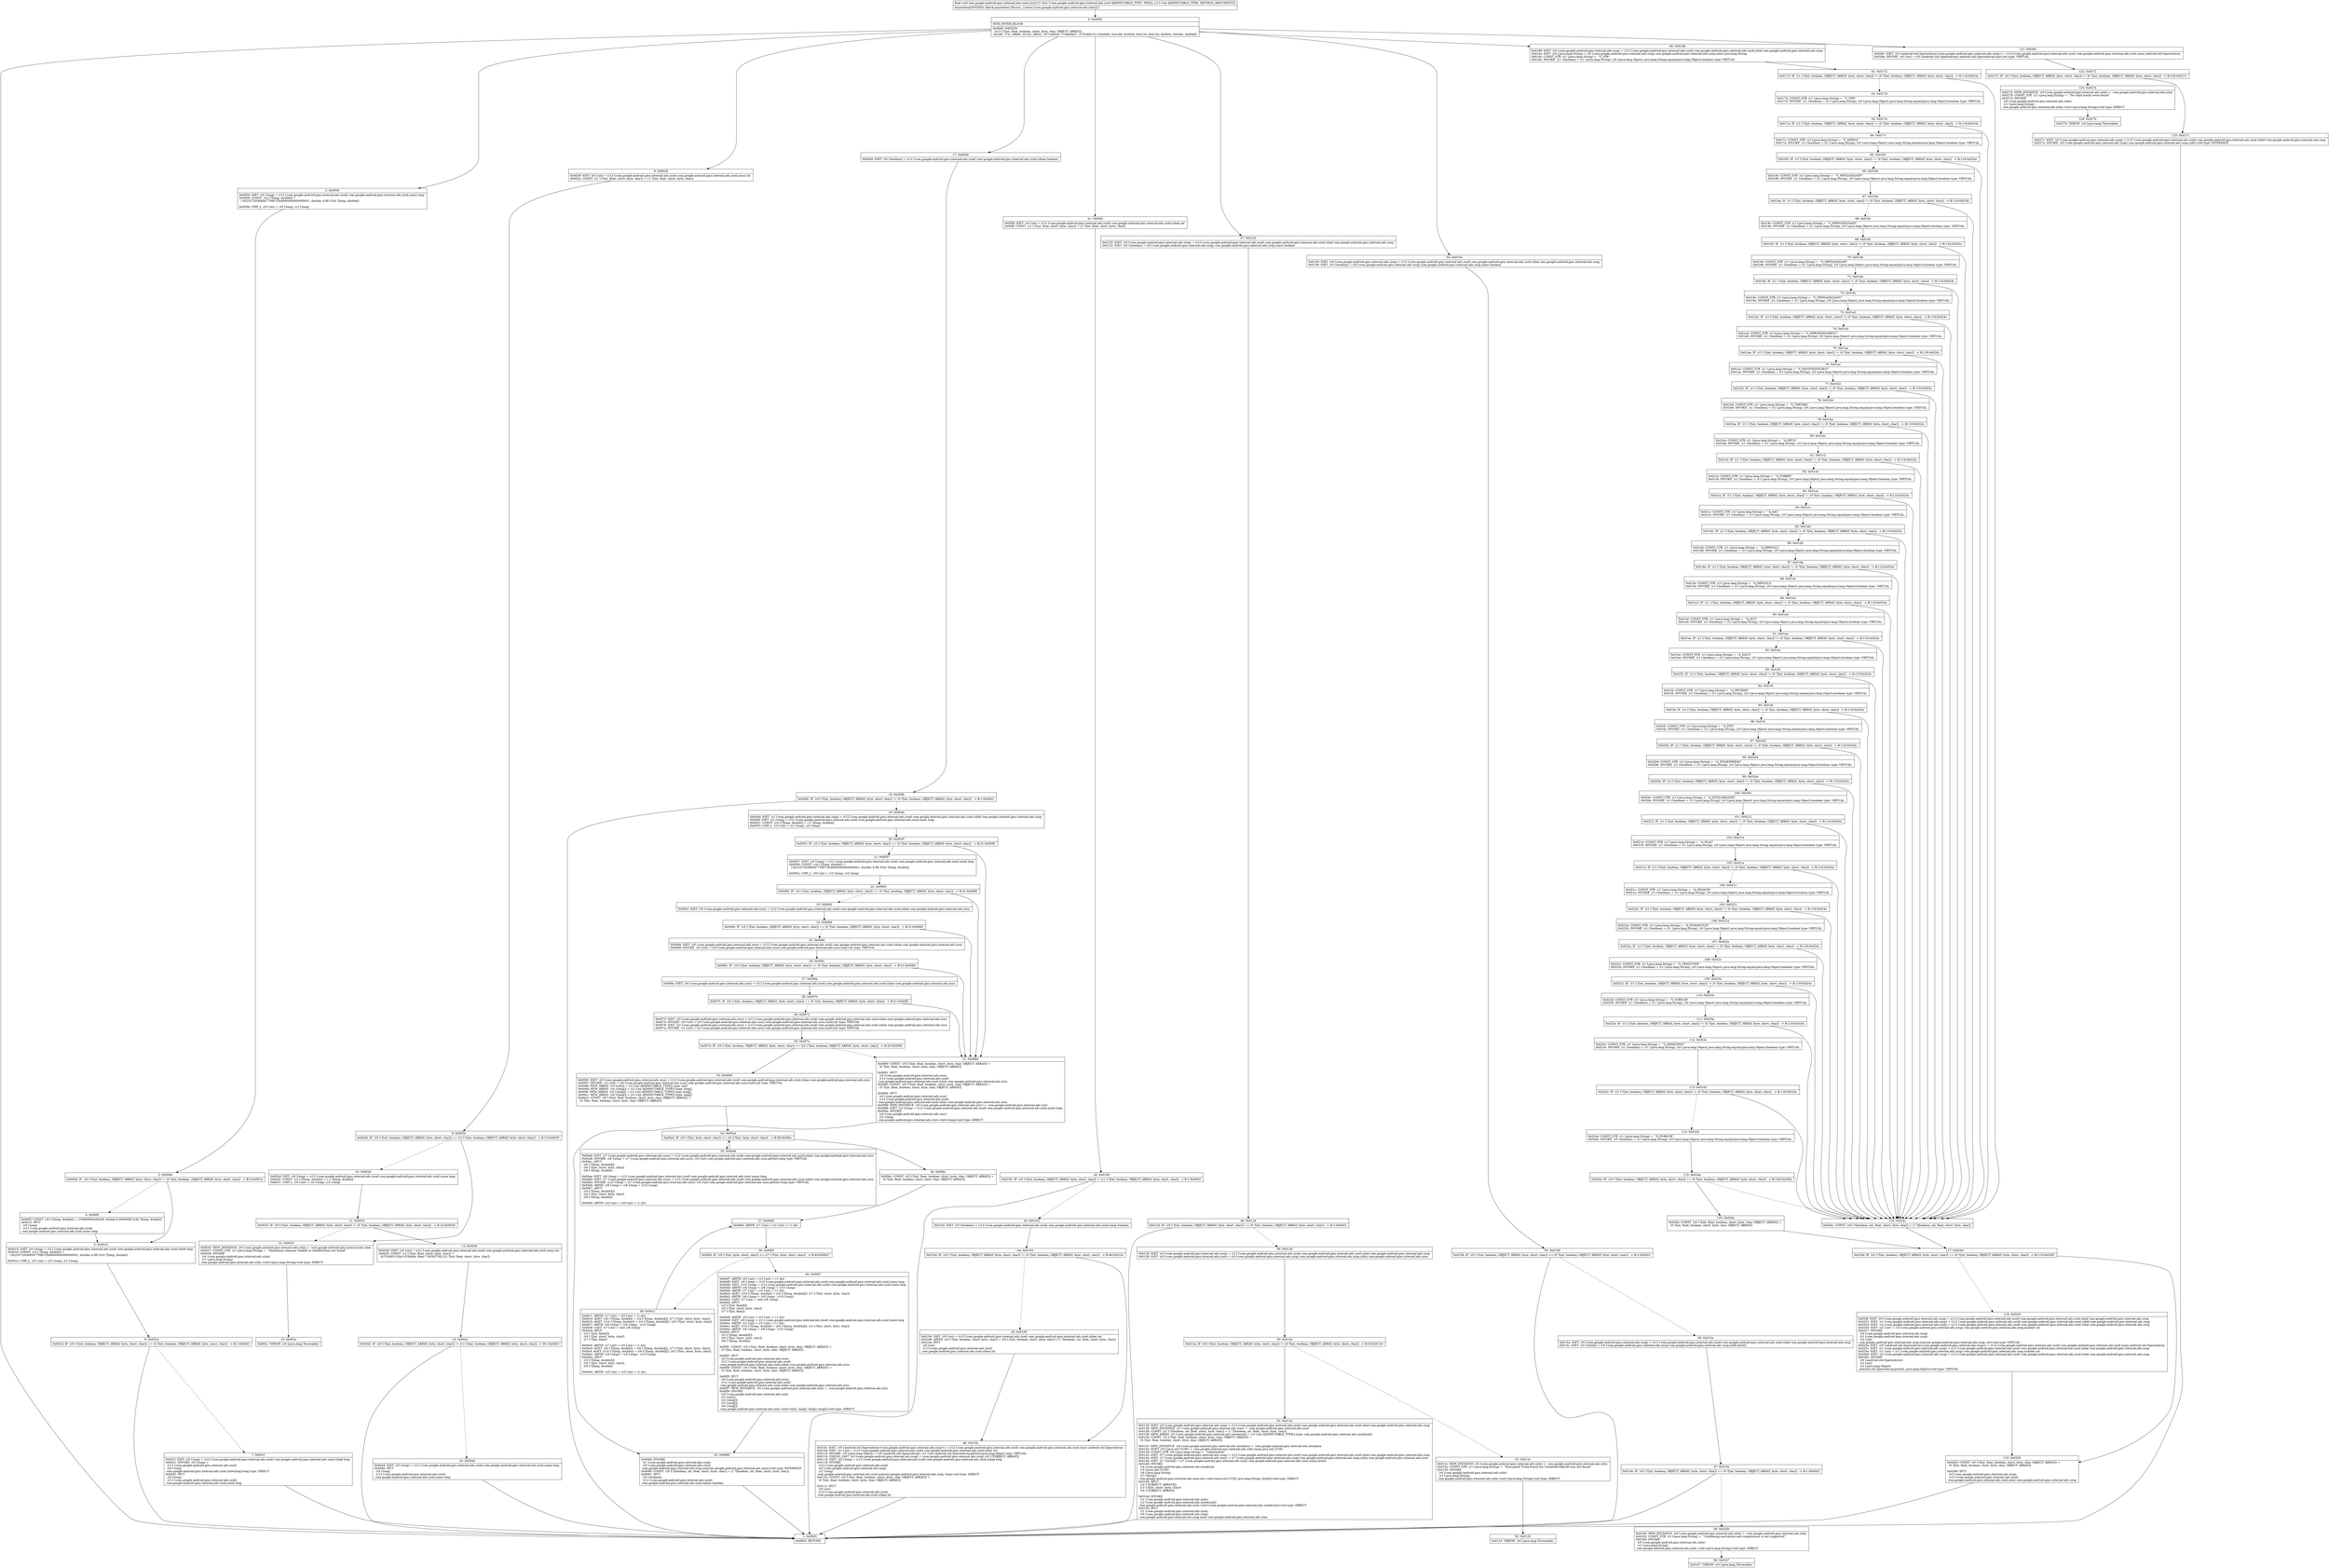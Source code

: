 digraph "CFG forcom.google.android.gms.internal.ads.zzod.zzy(I)V" {
Node_0 [shape=record,label="{0\:\ 0x0000|MTH_ENTER_BLOCK\l|0x0000: SWITCH  \l  (r13 I:?[int, float, boolean, short, byte, char, OBJECT, ARRAY])\l k:[160, 174, 19899, 25152, 28032, 357149030, 374648427, 475249515] t:[0x00fd, 0x0168, 0x0028, 0x0120, 0x0154, 0x0004, 0x026c, 0x0049] \l}"];
Node_1 [shape=record,label="{1\:\ 0x0003|0x0003: RETURN   \l}"];
Node_2 [shape=record,label="{2\:\ 0x0004|0x0004: IGET  (r0 I:long) = (r12 I:com.google.android.gms.internal.ads.zzod) com.google.android.gms.internal.ads.zzod.zzanu long \l0x0006: CONST  (r2 I:?[long, double]) = \l  (\-9223372036854775807(0x8000000000000001, double:\-4.9E\-324) ?[long, double])\l \l0x000b: CMP_L  (r0 I:int) = (r0 I:long), (r2 I:long) \l}"];
Node_3 [shape=record,label="{3\:\ 0x000d|0x000d: IF  (r0 I:?[int, boolean, OBJECT, ARRAY, byte, short, char]) != (0 ?[int, boolean, OBJECT, ARRAY, byte, short, char])  \-\> B:5:0x0014 \l}"];
Node_4 [shape=record,label="{4\:\ 0x000f|0x000f: CONST  (r0 I:?[long, double]) = (1000000(0xf4240, double:4.940656E\-318) ?[long, double]) \l0x0012: IPUT  \l  (r0 I:long)\l  (r12 I:com.google.android.gms.internal.ads.zzod)\l com.google.android.gms.internal.ads.zzod.zzanu long \l}"];
Node_5 [shape=record,label="{5\:\ 0x0014|0x0014: IGET  (r0 I:long) = (r12 I:com.google.android.gms.internal.ads.zzod) com.google.android.gms.internal.ads.zzod.zzbak long \l0x0016: CONST  (r2 I:?[long, double]) = \l  (\-9223372036854775807(0x8000000000000001, double:\-4.9E\-324) ?[long, double])\l \l0x001b: CMP_L  (r0 I:int) = (r0 I:long), (r2 I:long) \l}"];
Node_6 [shape=record,label="{6\:\ 0x001d|0x001d: IF  (r0 I:?[int, boolean, OBJECT, ARRAY, byte, short, char]) == (0 ?[int, boolean, OBJECT, ARRAY, byte, short, char])  \-\> B:1:0x0003 \l}"];
Node_7 [shape=record,label="{7\:\ 0x001f|0x001f: IGET  (r0 I:long) = (r12 I:com.google.android.gms.internal.ads.zzod) com.google.android.gms.internal.ads.zzod.zzbak long \l0x0021: INVOKE  (r0 I:long) = \l  (r12 I:com.google.android.gms.internal.ads.zzod)\l  (r0 I:long)\l com.google.android.gms.internal.ads.zzod.zzdw(long):long type: DIRECT \l0x0025: IPUT  \l  (r0 I:long)\l  (r12 I:com.google.android.gms.internal.ads.zzod)\l com.google.android.gms.internal.ads.zzod.zzack long \l}"];
Node_8 [shape=record,label="{8\:\ 0x0028|0x0028: IGET  (r0 I:int) = (r12 I:com.google.android.gms.internal.ads.zzod) com.google.android.gms.internal.ads.zzod.zzanz int \l0x002a: CONST  (r1 I:?[int, float, short, byte, char]) = (\-1 ?[int, float, short, byte, char]) \l}"];
Node_9 [shape=record,label="{9\:\ 0x002b|0x002b: IF  (r0 I:?[int, boolean, OBJECT, ARRAY, byte, short, char]) == (r1 I:?[int, boolean, OBJECT, ARRAY, byte, short, char])  \-\> B:12:0x0035 \l}"];
Node_10 [shape=record,label="{10\:\ 0x002d|0x002d: IGET  (r0 I:long) = (r12 I:com.google.android.gms.internal.ads.zzod) com.google.android.gms.internal.ads.zzod.zzaoa long \l0x002f: CONST  (r2 I:?[long, double]) = (\-1 ?[long, double]) \l0x0031: CMP_L  (r0 I:int) = (r0 I:long), (r2 I:long) \l}"];
Node_11 [shape=record,label="{11\:\ 0x0033|0x0033: IF  (r0 I:?[int, boolean, OBJECT, ARRAY, byte, short, char]) != (0 ?[int, boolean, OBJECT, ARRAY, byte, short, char])  \-\> B:14:0x003d \l}"];
Node_12 [shape=record,label="{12\:\ 0x0035|0x0035: NEW_INSTANCE  (r0 I:com.google.android.gms.internal.ads.zzlm) =  com.google.android.gms.internal.ads.zzlm \l0x0037: CONST_STR  (r1 I:java.lang.String) =  \"Mandatory element SeekID or SeekPosition not found\" \l0x0039: INVOKE  \l  (r0 I:com.google.android.gms.internal.ads.zzlm)\l  (r1 I:java.lang.String)\l com.google.android.gms.internal.ads.zzlm.\<init\>(java.lang.String):void type: DIRECT \l}"];
Node_13 [shape=record,label="{13\:\ 0x003c|0x003c: THROW  (r0 I:java.lang.Throwable) \l}"];
Node_14 [shape=record,label="{14\:\ 0x003d|0x003d: IGET  (r0 I:int) = (r12 I:com.google.android.gms.internal.ads.zzod) com.google.android.gms.internal.ads.zzod.zzanz int \l0x003f: CONST  (r1 I:?[int, float, short, byte, char]) = \l  (475249515(0x1c53bb6b, float:7.0056276E\-22) ?[int, float, short, byte, char])\l \l}"];
Node_15 [shape=record,label="{15\:\ 0x0042|0x0042: IF  (r0 I:?[int, boolean, OBJECT, ARRAY, byte, short, char]) != (r1 I:?[int, boolean, OBJECT, ARRAY, byte, short, char])  \-\> B:1:0x0003 \l}"];
Node_16 [shape=record,label="{16\:\ 0x0044|0x0044: IGET  (r0 I:long) = (r12 I:com.google.android.gms.internal.ads.zzod) com.google.android.gms.internal.ads.zzod.zzaoa long \l0x0046: IPUT  \l  (r0 I:long)\l  (r12 I:com.google.android.gms.internal.ads.zzod)\l com.google.android.gms.internal.ads.zzod.zzaoc long \l}"];
Node_17 [shape=record,label="{17\:\ 0x0049|0x0049: IGET  (r0 I:boolean) = (r12 I:com.google.android.gms.internal.ads.zzod) com.google.android.gms.internal.ads.zzod.zzbam boolean \l}"];
Node_18 [shape=record,label="{18\:\ 0x004b|0x004b: IF  (r0 I:?[int, boolean, OBJECT, ARRAY, byte, short, char]) != (0 ?[int, boolean, OBJECT, ARRAY, byte, short, char])  \-\> B:1:0x0003 \l}"];
Node_19 [shape=record,label="{19\:\ 0x004d|0x004d: IGET  (r1 I:com.google.android.gms.internal.ads.zznp) = (r12 I:com.google.android.gms.internal.ads.zzod) com.google.android.gms.internal.ads.zzod.zzbbf com.google.android.gms.internal.ads.zznp \l0x004f: IGET  (r2 I:long) = (r12 I:com.google.android.gms.internal.ads.zzod) com.google.android.gms.internal.ads.zzod.zzans long \l0x0051: CONST  (r4 I:?[long, double]) = (\-1 ?[long, double]) \l0x0053: CMP_L  (r0 I:int) = (r2 I:long), (r4 I:long) \l}"];
Node_20 [shape=record,label="{20\:\ 0x0055|0x0055: IF  (r0 I:?[int, boolean, OBJECT, ARRAY, byte, short, char]) == (0 ?[int, boolean, OBJECT, ARRAY, byte, short, char])  \-\> B:31:0x0080 \l}"];
Node_21 [shape=record,label="{21\:\ 0x0057|0x0057: IGET  (r2 I:long) = (r12 I:com.google.android.gms.internal.ads.zzod) com.google.android.gms.internal.ads.zzod.zzack long \l0x0059: CONST  (r4 I:?[long, double]) = \l  (\-9223372036854775807(0x8000000000000001, double:\-4.9E\-324) ?[long, double])\l \l0x005e: CMP_L  (r0 I:int) = (r2 I:long), (r4 I:long) \l}"];
Node_22 [shape=record,label="{22\:\ 0x0060|0x0060: IF  (r0 I:?[int, boolean, OBJECT, ARRAY, byte, short, char]) == (0 ?[int, boolean, OBJECT, ARRAY, byte, short, char])  \-\> B:31:0x0080 \l}"];
Node_23 [shape=record,label="{23\:\ 0x0062|0x0062: IGET  (r0 I:com.google.android.gms.internal.ads.zzsn) = (r12 I:com.google.android.gms.internal.ads.zzod) com.google.android.gms.internal.ads.zzod.zzban com.google.android.gms.internal.ads.zzsn \l}"];
Node_24 [shape=record,label="{24\:\ 0x0064|0x0064: IF  (r0 I:?[int, boolean, OBJECT, ARRAY, byte, short, char]) == (0 ?[int, boolean, OBJECT, ARRAY, byte, short, char])  \-\> B:31:0x0080 \l}"];
Node_25 [shape=record,label="{25\:\ 0x0066|0x0066: IGET  (r0 I:com.google.android.gms.internal.ads.zzsn) = (r12 I:com.google.android.gms.internal.ads.zzod) com.google.android.gms.internal.ads.zzod.zzban com.google.android.gms.internal.ads.zzsn \l0x0068: INVOKE  (r0 I:int) = (r0 I:com.google.android.gms.internal.ads.zzsn) com.google.android.gms.internal.ads.zzsn.size():int type: VIRTUAL \l}"];
Node_26 [shape=record,label="{26\:\ 0x006c|0x006c: IF  (r0 I:?[int, boolean, OBJECT, ARRAY, byte, short, char]) == (0 ?[int, boolean, OBJECT, ARRAY, byte, short, char])  \-\> B:31:0x0080 \l}"];
Node_27 [shape=record,label="{27\:\ 0x006e|0x006e: IGET  (r0 I:com.google.android.gms.internal.ads.zzsn) = (r12 I:com.google.android.gms.internal.ads.zzod) com.google.android.gms.internal.ads.zzod.zzbao com.google.android.gms.internal.ads.zzsn \l}"];
Node_28 [shape=record,label="{28\:\ 0x0070|0x0070: IF  (r0 I:?[int, boolean, OBJECT, ARRAY, byte, short, char]) == (0 ?[int, boolean, OBJECT, ARRAY, byte, short, char])  \-\> B:31:0x0080 \l}"];
Node_29 [shape=record,label="{29\:\ 0x0072|0x0072: IGET  (r0 I:com.google.android.gms.internal.ads.zzsn) = (r12 I:com.google.android.gms.internal.ads.zzod) com.google.android.gms.internal.ads.zzod.zzbao com.google.android.gms.internal.ads.zzsn \l0x0074: INVOKE  (r0 I:int) = (r0 I:com.google.android.gms.internal.ads.zzsn) com.google.android.gms.internal.ads.zzsn.size():int type: VIRTUAL \l0x0078: IGET  (r2 I:com.google.android.gms.internal.ads.zzsn) = (r12 I:com.google.android.gms.internal.ads.zzod) com.google.android.gms.internal.ads.zzod.zzban com.google.android.gms.internal.ads.zzsn \l0x007a: INVOKE  (r2 I:int) = (r2 I:com.google.android.gms.internal.ads.zzsn) com.google.android.gms.internal.ads.zzsn.size():int type: VIRTUAL \l}"];
Node_30 [shape=record,label="{30\:\ 0x007e|0x007e: IF  (r0 I:?[int, boolean, OBJECT, ARRAY, byte, short, char]) == (r2 I:?[int, boolean, OBJECT, ARRAY, byte, short, char])  \-\> B:33:0x0095 \l}"];
Node_31 [shape=record,label="{31\:\ 0x0080|0x0080: CONST  (r0 I:?[int, float, boolean, short, byte, char, OBJECT, ARRAY]) = \l  (0 ?[int, float, boolean, short, byte, char, OBJECT, ARRAY])\l \l0x0081: IPUT  \l  (r0 I:com.google.android.gms.internal.ads.zzsn)\l  (r12 I:com.google.android.gms.internal.ads.zzod)\l com.google.android.gms.internal.ads.zzod.zzban com.google.android.gms.internal.ads.zzsn \l0x0083: CONST  (r0 I:?[int, float, boolean, short, byte, char, OBJECT, ARRAY]) = \l  (0 ?[int, float, boolean, short, byte, char, OBJECT, ARRAY])\l \l0x0084: IPUT  \l  (r0 I:com.google.android.gms.internal.ads.zzsn)\l  (r12 I:com.google.android.gms.internal.ads.zzod)\l com.google.android.gms.internal.ads.zzod.zzbao com.google.android.gms.internal.ads.zzsn \l0x0086: NEW_INSTANCE  (r0 I:com.google.android.gms.internal.ads.zznv) =  com.google.android.gms.internal.ads.zznv \l0x0088: IGET  (r2 I:long) = (r12 I:com.google.android.gms.internal.ads.zzod) com.google.android.gms.internal.ads.zzod.zzack long \l0x008a: INVOKE  \l  (r0 I:com.google.android.gms.internal.ads.zznv)\l  (r2 I:long)\l com.google.android.gms.internal.ads.zznv.\<init\>(long):void type: DIRECT \l}"];
Node_32 [shape=record,label="{32\:\ 0x008d|0x008d: INVOKE  \l  (r1 I:com.google.android.gms.internal.ads.zznp)\l  (r0 I:com.google.android.gms.internal.ads.zznu)\l com.google.android.gms.internal.ads.zznp.zza(com.google.android.gms.internal.ads.zznu):void type: INTERFACE \l0x0090: CONST  (r0 I:?[boolean, int, float, short, byte, char]) = (1 ?[boolean, int, float, short, byte, char]) \l0x0091: IPUT  \l  (r0 I:boolean)\l  (r12 I:com.google.android.gms.internal.ads.zzod)\l com.google.android.gms.internal.ads.zzod.zzbam boolean \l}"];
Node_33 [shape=record,label="{33\:\ 0x0095|0x0095: IGET  (r0 I:com.google.android.gms.internal.ads.zzsn) = (r12 I:com.google.android.gms.internal.ads.zzod) com.google.android.gms.internal.ads.zzod.zzban com.google.android.gms.internal.ads.zzsn \l0x0097: INVOKE  (r2 I:int) = (r0 I:com.google.android.gms.internal.ads.zzsn) com.google.android.gms.internal.ads.zzsn.size():int type: VIRTUAL \l0x009b: NEW_ARRAY  (r3 I:int[]) = (r2 I:int A[IMMUTABLE_TYPE]) type: int[] \l0x009d: NEW_ARRAY  (r4 I:long[]) = (r2 I:int A[IMMUTABLE_TYPE]) type: long[] \l0x009f: NEW_ARRAY  (r5 I:long[]) = (r2 I:int A[IMMUTABLE_TYPE]) type: long[] \l0x00a1: NEW_ARRAY  (r6 I:long[]) = (r2 I:int A[IMMUTABLE_TYPE]) type: long[] \l0x00a3: CONST  (r0 I:?[int, float, boolean, short, byte, char, OBJECT, ARRAY]) = \l  (0 ?[int, float, boolean, short, byte, char, OBJECT, ARRAY])\l \l}"];
Node_34 [shape=record,label="{34\:\ 0x00a4|0x00a4: IF  (r0 I:?[int, byte, short, char]) \>= (r2 I:?[int, byte, short, char])  \-\> B:36:0x00bc \l}"];
Node_35 [shape=record,label="{35\:\ 0x00a6|0x00a6: IGET  (r7 I:com.google.android.gms.internal.ads.zzsn) = (r12 I:com.google.android.gms.internal.ads.zzod) com.google.android.gms.internal.ads.zzod.zzban com.google.android.gms.internal.ads.zzsn \l0x00a8: INVOKE  (r8 I:long) = (r7 I:com.google.android.gms.internal.ads.zzsn), (r0 I:int) com.google.android.gms.internal.ads.zzsn.get(int):long type: VIRTUAL \l0x00ac: APUT  \l  (r6 I:?[long, double][])\l  (r0 I:?[int, short, byte, char])\l  (r8 I:?[long, double])\l \l0x00ae: IGET  (r8 I:long) = (r12 I:com.google.android.gms.internal.ads.zzod) com.google.android.gms.internal.ads.zzod.zzans long \l0x00b0: IGET  (r7 I:com.google.android.gms.internal.ads.zzsn) = (r12 I:com.google.android.gms.internal.ads.zzod) com.google.android.gms.internal.ads.zzod.zzbao com.google.android.gms.internal.ads.zzsn \l0x00b2: INVOKE  (r10 I:long) = (r7 I:com.google.android.gms.internal.ads.zzsn), (r0 I:int) com.google.android.gms.internal.ads.zzsn.get(int):long type: VIRTUAL \l0x00b6: ARITH  (r8 I:long) = (r8 I:long) + (r10 I:long) \l0x00b7: APUT  \l  (r4 I:?[long, double][])\l  (r0 I:?[int, short, byte, char])\l  (r8 I:?[long, double])\l \l0x00b9: ARITH  (r0 I:int) = (r0 I:int) + (1 int) \l}"];
Node_36 [shape=record,label="{36\:\ 0x00bc|0x00bc: CONST  (r0 I:?[int, float, boolean, short, byte, char, OBJECT, ARRAY]) = \l  (0 ?[int, float, boolean, short, byte, char, OBJECT, ARRAY])\l \l}"];
Node_37 [shape=record,label="{37\:\ 0x00bd|0x00bd: ARITH  (r7 I:int) = (r2 I:int) + (\-1 int) \l}"];
Node_38 [shape=record,label="{38\:\ 0x00bf|0x00bf: IF  (r0 I:?[int, byte, short, char]) \>= (r7 I:?[int, byte, short, char])  \-\> B:40:0x00d7 \l}"];
Node_39 [shape=record,label="{39\:\ 0x00c1|0x00c1: ARITH  (r7 I:int) = (r0 I:int) + (1 int) \l0x00c3: AGET  (r8 I:?[long, double]) = (r4 I:?[long, double][]), (r7 I:?[int, short, byte, char]) \l0x00c5: AGET  (r10 I:?[long, double]) = (r4 I:?[long, double][]), (r0 I:?[int, short, byte, char]) \l0x00c7: ARITH  (r8 I:long) = (r8 I:long) \- (r10 I:long) \l0x00c8: CAST  (r7 I:int) = (int) (r8 I:long) \l0x00c9: APUT  \l  (r3 I:?[int, float][])\l  (r0 I:?[int, short, byte, char])\l  (r7 I:?[int, float])\l \l0x00cb: ARITH  (r7 I:int) = (r0 I:int) + (1 int) \l0x00cd: AGET  (r8 I:?[long, double]) = (r6 I:?[long, double][]), (r7 I:?[int, short, byte, char]) \l0x00cf: AGET  (r10 I:?[long, double]) = (r6 I:?[long, double][]), (r0 I:?[int, short, byte, char]) \l0x00d1: ARITH  (r8 I:long) = (r8 I:long) \- (r10 I:long) \l0x00d2: APUT  \l  (r5 I:?[long, double][])\l  (r0 I:?[int, short, byte, char])\l  (r8 I:?[long, double])\l \l0x00d4: ARITH  (r0 I:int) = (r0 I:int) + (1 int) \l}"];
Node_40 [shape=record,label="{40\:\ 0x00d7|0x00d7: ARITH  (r0 I:int) = (r2 I:int) + (\-1 int) \l0x00d9: IGET  (r8 I:long) = (r12 I:com.google.android.gms.internal.ads.zzod) com.google.android.gms.internal.ads.zzod.zzans long \l0x00db: IGET  (r10 I:long) = (r12 I:com.google.android.gms.internal.ads.zzod) com.google.android.gms.internal.ads.zzod.zzant long \l0x00dd: ARITH  (r8 I:long) = (r8 I:long) + (r10 I:long) \l0x00de: ARITH  (r7 I:int) = (r2 I:int) + (\-1 int) \l0x00e0: AGET  (r10 I:?[long, double]) = (r4 I:?[long, double][]), (r7 I:?[int, short, byte, char]) \l0x00e2: ARITH  (r8 I:long) = (r8 I:long) \- (r10 I:long) \l0x00e3: CAST  (r7 I:int) = (int) (r8 I:long) \l0x00e4: APUT  \l  (r3 I:?[int, float][])\l  (r0 I:?[int, short, byte, char])\l  (r7 I:?[int, float])\l \l0x00e6: ARITH  (r0 I:int) = (r2 I:int) + (\-1 int) \l0x00e8: IGET  (r8 I:long) = (r12 I:com.google.android.gms.internal.ads.zzod) com.google.android.gms.internal.ads.zzod.zzack long \l0x00ea: ARITH  (r2 I:int) = (r2 I:int) + (\-1 int) \l0x00ec: AGET  (r10 I:?[long, double]) = (r6 I:?[long, double][]), (r2 I:?[int, short, byte, char]) \l0x00ee: ARITH  (r8 I:long) = (r8 I:long) \- (r10 I:long) \l0x00ef: APUT  \l  (r5 I:?[long, double][])\l  (r0 I:?[int, short, byte, char])\l  (r8 I:?[long, double])\l \l0x00f1: CONST  (r0 I:?[int, float, boolean, short, byte, char, OBJECT, ARRAY]) = \l  (0 ?[int, float, boolean, short, byte, char, OBJECT, ARRAY])\l \l0x00f2: IPUT  \l  (r0 I:com.google.android.gms.internal.ads.zzsn)\l  (r12 I:com.google.android.gms.internal.ads.zzod)\l com.google.android.gms.internal.ads.zzod.zzban com.google.android.gms.internal.ads.zzsn \l0x00f4: CONST  (r0 I:?[int, float, boolean, short, byte, char, OBJECT, ARRAY]) = \l  (0 ?[int, float, boolean, short, byte, char, OBJECT, ARRAY])\l \l0x00f5: IPUT  \l  (r0 I:com.google.android.gms.internal.ads.zzsn)\l  (r12 I:com.google.android.gms.internal.ads.zzod)\l com.google.android.gms.internal.ads.zzod.zzbao com.google.android.gms.internal.ads.zzsn \l0x00f7: NEW_INSTANCE  (r0 I:com.google.android.gms.internal.ads.zznl) =  com.google.android.gms.internal.ads.zznl \l0x00f9: INVOKE  \l  (r0 I:com.google.android.gms.internal.ads.zznl)\l  (r3 I:int[])\l  (r4 I:long[])\l  (r5 I:long[])\l  (r6 I:long[])\l com.google.android.gms.internal.ads.zznl.\<init\>(int[], long[], long[], long[]):void type: DIRECT \l}"];
Node_41 [shape=record,label="{41\:\ 0x00fd|0x00fd: IGET  (r0 I:int) = (r12 I:com.google.android.gms.internal.ads.zzod) com.google.android.gms.internal.ads.zzod.zzbap int \l0x00ff: CONST  (r1 I:?[int, float, short, byte, char]) = (2 ?[int, float, short, byte, char]) \l}"];
Node_42 [shape=record,label="{42\:\ 0x0100|0x0100: IF  (r0 I:?[int, boolean, OBJECT, ARRAY, byte, short, char]) != (r1 I:?[int, boolean, OBJECT, ARRAY, byte, short, char])  \-\> B:1:0x0003 \l}"];
Node_43 [shape=record,label="{43\:\ 0x0102|0x0102: IGET  (r0 I:boolean) = (r12 I:com.google.android.gms.internal.ads.zzod) com.google.android.gms.internal.ads.zzod.zzaop boolean \l}"];
Node_44 [shape=record,label="{44\:\ 0x0104|0x0104: IF  (r0 I:?[int, boolean, OBJECT, ARRAY, byte, short, char]) != (0 ?[int, boolean, OBJECT, ARRAY, byte, short, char])  \-\> B:46:0x010c \l}"];
Node_45 [shape=record,label="{45\:\ 0x0106|0x0106: IGET  (r0 I:int) = (r12 I:com.google.android.gms.internal.ads.zzod) com.google.android.gms.internal.ads.zzod.zzbax int \l0x0108: ARITH  (r0 I:?[int, boolean, short, byte, char]) = (r0 I:?[int, boolean, short, byte, char]) \| (1 ?[boolean, int, float, short, byte, char]) \l0x010a: IPUT  \l  (r0 I:int)\l  (r12 I:com.google.android.gms.internal.ads.zzod)\l com.google.android.gms.internal.ads.zzod.zzbax int \l}"];
Node_46 [shape=record,label="{46\:\ 0x010c|0x010c: IGET  (r0 I:android.util.SparseArray\<com.google.android.gms.internal.ads.zzog\>) = (r12 I:com.google.android.gms.internal.ads.zzod) com.google.android.gms.internal.ads.zzod.zzazy android.util.SparseArray \l0x010e: IGET  (r1 I:int) = (r12 I:com.google.android.gms.internal.ads.zzod) com.google.android.gms.internal.ads.zzod.zzbav int \l0x0110: INVOKE  (r0 I:java.lang.Object) = (r0 I:android.util.SparseArray), (r1 I:int) android.util.SparseArray.get(int):java.lang.Object type: VIRTUAL \l0x0114: CHECK_CAST  (r0 I:com.google.android.gms.internal.ads.zzog) = (com.google.android.gms.internal.ads.zzog) (r0 I:?[OBJECT, ARRAY]) \l0x0116: IGET  (r2 I:long) = (r12 I:com.google.android.gms.internal.ads.zzod) com.google.android.gms.internal.ads.zzod.zzbaq long \l0x0118: INVOKE  \l  (r12 I:com.google.android.gms.internal.ads.zzod)\l  (r0 I:com.google.android.gms.internal.ads.zzog)\l  (r2 I:long)\l com.google.android.gms.internal.ads.zzod.zza(com.google.android.gms.internal.ads.zzog, long):void type: DIRECT \l0x011b: CONST  (r0 I:?[int, float, boolean, short, byte, char, OBJECT, ARRAY]) = \l  (0 ?[int, float, boolean, short, byte, char, OBJECT, ARRAY])\l \l0x011c: IPUT  \l  (r0 I:int)\l  (r12 I:com.google.android.gms.internal.ads.zzod)\l com.google.android.gms.internal.ads.zzod.zzbap int \l}"];
Node_47 [shape=record,label="{47\:\ 0x0120|0x0120: IGET  (r0 I:com.google.android.gms.internal.ads.zzog) = (r12 I:com.google.android.gms.internal.ads.zzod) com.google.android.gms.internal.ads.zzod.zzbal com.google.android.gms.internal.ads.zzog \l0x0122: IGET  (r0 I:boolean) = (r0 I:com.google.android.gms.internal.ads.zzog) com.google.android.gms.internal.ads.zzog.zzaos boolean \l}"];
Node_48 [shape=record,label="{48\:\ 0x0124|0x0124: IF  (r0 I:?[int, boolean, OBJECT, ARRAY, byte, short, char]) == (0 ?[int, boolean, OBJECT, ARRAY, byte, short, char])  \-\> B:1:0x0003 \l}"];
Node_49 [shape=record,label="{49\:\ 0x0126|0x0126: IGET  (r0 I:com.google.android.gms.internal.ads.zzog) = (r12 I:com.google.android.gms.internal.ads.zzod) com.google.android.gms.internal.ads.zzod.zzbal com.google.android.gms.internal.ads.zzog \l0x0128: IGET  (r0 I:com.google.android.gms.internal.ads.zznx) = (r0 I:com.google.android.gms.internal.ads.zzog) com.google.android.gms.internal.ads.zzog.zzbbj com.google.android.gms.internal.ads.zznx \l}"];
Node_50 [shape=record,label="{50\:\ 0x012a|0x012a: IF  (r0 I:?[int, boolean, OBJECT, ARRAY, byte, short, char]) != (0 ?[int, boolean, OBJECT, ARRAY, byte, short, char])  \-\> B:53:0x0134 \l}"];
Node_51 [shape=record,label="{51\:\ 0x012c|0x012c: NEW_INSTANCE  (r0 I:com.google.android.gms.internal.ads.zzlm) =  com.google.android.gms.internal.ads.zzlm \l0x012e: CONST_STR  (r1 I:java.lang.String) =  \"Encrypted Track found but ContentEncKeyID was not found\" \l0x0130: INVOKE  \l  (r0 I:com.google.android.gms.internal.ads.zzlm)\l  (r1 I:java.lang.String)\l com.google.android.gms.internal.ads.zzlm.\<init\>(java.lang.String):void type: DIRECT \l}"];
Node_52 [shape=record,label="{52\:\ 0x0133|0x0133: THROW  (r0 I:java.lang.Throwable) \l}"];
Node_53 [shape=record,label="{53\:\ 0x0134|0x0134: IGET  (r0 I:com.google.android.gms.internal.ads.zzog) = (r12 I:com.google.android.gms.internal.ads.zzod) com.google.android.gms.internal.ads.zzod.zzbal com.google.android.gms.internal.ads.zzog \l0x0136: NEW_INSTANCE  (r1 I:com.google.android.gms.internal.ads.zzne) =  com.google.android.gms.internal.ads.zzne \l0x0138: CONST  (r2 I:?[boolean, int, float, short, byte, char]) = (1 ?[boolean, int, float, short, byte, char]) \l0x0139: NEW_ARRAY  (r2 I:com.google.android.gms.internal.ads.zzne$zza[]) = (r2 I:int A[IMMUTABLE_TYPE]) type: com.google.android.gms.internal.ads.zzne$zza[] \l0x013b: CONST  (r3 I:?[int, float, boolean, short, byte, char, OBJECT, ARRAY]) = \l  (0 ?[int, float, boolean, short, byte, char, OBJECT, ARRAY])\l \l0x013c: NEW_INSTANCE  (r4 I:com.google.android.gms.internal.ads.zzne$zza) =  com.google.android.gms.internal.ads.zzne$zza \l0x013e: SGET  (r5 I:java.util.UUID) =  com.google.android.gms.internal.ads.zzkt.zzarg java.util.UUID \l0x0140: CONST_STR  (r6 I:java.lang.String) =  \"video\/webm\" \l0x0142: IGET  (r7 I:com.google.android.gms.internal.ads.zzog) = (r12 I:com.google.android.gms.internal.ads.zzod) com.google.android.gms.internal.ads.zzod.zzbal com.google.android.gms.internal.ads.zzog \l0x0144: IGET  (r7 I:com.google.android.gms.internal.ads.zznx) = (r7 I:com.google.android.gms.internal.ads.zzog) com.google.android.gms.internal.ads.zzog.zzbbj com.google.android.gms.internal.ads.zznx \l0x0146: IGET  (r7 I:byte[]) = (r7 I:com.google.android.gms.internal.ads.zznx) com.google.android.gms.internal.ads.zznx.zzazq byte[] \l0x0148: INVOKE  \l  (r4 I:com.google.android.gms.internal.ads.zzne$zza)\l  (r5 I:java.util.UUID)\l  (r6 I:java.lang.String)\l  (r7 I:byte[])\l com.google.android.gms.internal.ads.zzne.zza.\<init\>(java.util.UUID, java.lang.String, byte[]):void type: DIRECT \l0x014b: APUT  \l  (r2 I:?[OBJECT, ARRAY][])\l  (r3 I:?[int, short, byte, char])\l  (r4 I:?[OBJECT, ARRAY])\l \l0x014d: INVOKE  \l  (r1 I:com.google.android.gms.internal.ads.zzne)\l  (r2 I:com.google.android.gms.internal.ads.zzne$zza[])\l com.google.android.gms.internal.ads.zzne.\<init\>(com.google.android.gms.internal.ads.zzne$zza[]):void type: DIRECT \l0x0150: IPUT  \l  (r1 I:com.google.android.gms.internal.ads.zzne)\l  (r0 I:com.google.android.gms.internal.ads.zzog)\l com.google.android.gms.internal.ads.zzog.zzatr com.google.android.gms.internal.ads.zzne \l}"];
Node_54 [shape=record,label="{54\:\ 0x0154|0x0154: IGET  (r0 I:com.google.android.gms.internal.ads.zzog) = (r12 I:com.google.android.gms.internal.ads.zzod) com.google.android.gms.internal.ads.zzod.zzbal com.google.android.gms.internal.ads.zzog \l0x0156: IGET  (r0 I:boolean) = (r0 I:com.google.android.gms.internal.ads.zzog) com.google.android.gms.internal.ads.zzog.zzaos boolean \l}"];
Node_55 [shape=record,label="{55\:\ 0x0158|0x0158: IF  (r0 I:?[int, boolean, OBJECT, ARRAY, byte, short, char]) == (0 ?[int, boolean, OBJECT, ARRAY, byte, short, char])  \-\> B:1:0x0003 \l}"];
Node_56 [shape=record,label="{56\:\ 0x015a|0x015a: IGET  (r0 I:com.google.android.gms.internal.ads.zzog) = (r12 I:com.google.android.gms.internal.ads.zzod) com.google.android.gms.internal.ads.zzod.zzbal com.google.android.gms.internal.ads.zzog \l0x015c: IGET  (r0 I:byte[]) = (r0 I:com.google.android.gms.internal.ads.zzog) com.google.android.gms.internal.ads.zzog.zzbbi byte[] \l}"];
Node_57 [shape=record,label="{57\:\ 0x015e|0x015e: IF  (r0 I:?[int, boolean, OBJECT, ARRAY, byte, short, char]) == (0 ?[int, boolean, OBJECT, ARRAY, byte, short, char])  \-\> B:1:0x0003 \l}"];
Node_58 [shape=record,label="{58\:\ 0x0160|0x0160: NEW_INSTANCE  (r0 I:com.google.android.gms.internal.ads.zzlm) =  com.google.android.gms.internal.ads.zzlm \l0x0162: CONST_STR  (r1 I:java.lang.String) =  \"Combining encryption and compression is not supported\" \l0x0164: INVOKE  \l  (r0 I:com.google.android.gms.internal.ads.zzlm)\l  (r1 I:java.lang.String)\l com.google.android.gms.internal.ads.zzlm.\<init\>(java.lang.String):void type: DIRECT \l}"];
Node_59 [shape=record,label="{59\:\ 0x0167|0x0167: THROW  (r0 I:java.lang.Throwable) \l}"];
Node_60 [shape=record,label="{60\:\ 0x0168|0x0168: IGET  (r0 I:com.google.android.gms.internal.ads.zzog) = (r12 I:com.google.android.gms.internal.ads.zzod) com.google.android.gms.internal.ads.zzod.zzbal com.google.android.gms.internal.ads.zzog \l0x016a: IGET  (r0 I:java.lang.String) = (r0 I:com.google.android.gms.internal.ads.zzog) com.google.android.gms.internal.ads.zzog.zzaor java.lang.String \l0x016c: CONST_STR  (r1 I:java.lang.String) =  \"V_VP8\" \l0x016e: INVOKE  (r1 I:boolean) = (r1 I:java.lang.String), (r0 I:java.lang.Object) java.lang.String.equals(java.lang.Object):boolean type: VIRTUAL \l}"];
Node_61 [shape=record,label="{61\:\ 0x0172|0x0172: IF  (r1 I:?[int, boolean, OBJECT, ARRAY, byte, short, char]) != (0 ?[int, boolean, OBJECT, ARRAY, byte, short, char])  \-\> B:116:0x024c \l}"];
Node_62 [shape=record,label="{62\:\ 0x0174|0x0174: CONST_STR  (r1 I:java.lang.String) =  \"V_VP9\" \l0x0176: INVOKE  (r1 I:boolean) = (r1 I:java.lang.String), (r0 I:java.lang.Object) java.lang.String.equals(java.lang.Object):boolean type: VIRTUAL \l}"];
Node_63 [shape=record,label="{63\:\ 0x017a|0x017a: IF  (r1 I:?[int, boolean, OBJECT, ARRAY, byte, short, char]) != (0 ?[int, boolean, OBJECT, ARRAY, byte, short, char])  \-\> B:116:0x024c \l}"];
Node_64 [shape=record,label="{64\:\ 0x017c|0x017c: CONST_STR  (r1 I:java.lang.String) =  \"V_MPEG2\" \l0x017e: INVOKE  (r1 I:boolean) = (r1 I:java.lang.String), (r0 I:java.lang.Object) java.lang.String.equals(java.lang.Object):boolean type: VIRTUAL \l}"];
Node_65 [shape=record,label="{65\:\ 0x0182|0x0182: IF  (r1 I:?[int, boolean, OBJECT, ARRAY, byte, short, char]) != (0 ?[int, boolean, OBJECT, ARRAY, byte, short, char])  \-\> B:116:0x024c \l}"];
Node_66 [shape=record,label="{66\:\ 0x0184|0x0184: CONST_STR  (r1 I:java.lang.String) =  \"V_MPEG4\/ISO\/SP\" \l0x0186: INVOKE  (r1 I:boolean) = (r1 I:java.lang.String), (r0 I:java.lang.Object) java.lang.String.equals(java.lang.Object):boolean type: VIRTUAL \l}"];
Node_67 [shape=record,label="{67\:\ 0x018a|0x018a: IF  (r1 I:?[int, boolean, OBJECT, ARRAY, byte, short, char]) != (0 ?[int, boolean, OBJECT, ARRAY, byte, short, char])  \-\> B:116:0x024c \l}"];
Node_68 [shape=record,label="{68\:\ 0x018c|0x018c: CONST_STR  (r1 I:java.lang.String) =  \"V_MPEG4\/ISO\/ASP\" \l0x018e: INVOKE  (r1 I:boolean) = (r1 I:java.lang.String), (r0 I:java.lang.Object) java.lang.String.equals(java.lang.Object):boolean type: VIRTUAL \l}"];
Node_69 [shape=record,label="{69\:\ 0x0192|0x0192: IF  (r1 I:?[int, boolean, OBJECT, ARRAY, byte, short, char]) != (0 ?[int, boolean, OBJECT, ARRAY, byte, short, char])  \-\> B:116:0x024c \l}"];
Node_70 [shape=record,label="{70\:\ 0x0194|0x0194: CONST_STR  (r1 I:java.lang.String) =  \"V_MPEG4\/ISO\/AP\" \l0x0196: INVOKE  (r1 I:boolean) = (r1 I:java.lang.String), (r0 I:java.lang.Object) java.lang.String.equals(java.lang.Object):boolean type: VIRTUAL \l}"];
Node_71 [shape=record,label="{71\:\ 0x019a|0x019a: IF  (r1 I:?[int, boolean, OBJECT, ARRAY, byte, short, char]) != (0 ?[int, boolean, OBJECT, ARRAY, byte, short, char])  \-\> B:116:0x024c \l}"];
Node_72 [shape=record,label="{72\:\ 0x019c|0x019c: CONST_STR  (r1 I:java.lang.String) =  \"V_MPEG4\/ISO\/AVC\" \l0x019e: INVOKE  (r1 I:boolean) = (r1 I:java.lang.String), (r0 I:java.lang.Object) java.lang.String.equals(java.lang.Object):boolean type: VIRTUAL \l}"];
Node_73 [shape=record,label="{73\:\ 0x01a2|0x01a2: IF  (r1 I:?[int, boolean, OBJECT, ARRAY, byte, short, char]) != (0 ?[int, boolean, OBJECT, ARRAY, byte, short, char])  \-\> B:116:0x024c \l}"];
Node_74 [shape=record,label="{74\:\ 0x01a4|0x01a4: CONST_STR  (r1 I:java.lang.String) =  \"V_MPEGH\/ISO\/HEVC\" \l0x01a6: INVOKE  (r1 I:boolean) = (r1 I:java.lang.String), (r0 I:java.lang.Object) java.lang.String.equals(java.lang.Object):boolean type: VIRTUAL \l}"];
Node_75 [shape=record,label="{75\:\ 0x01aa|0x01aa: IF  (r1 I:?[int, boolean, OBJECT, ARRAY, byte, short, char]) != (0 ?[int, boolean, OBJECT, ARRAY, byte, short, char])  \-\> B:116:0x024c \l}"];
Node_76 [shape=record,label="{76\:\ 0x01ac|0x01ac: CONST_STR  (r1 I:java.lang.String) =  \"V_MS\/VFW\/FOURCC\" \l0x01ae: INVOKE  (r1 I:boolean) = (r1 I:java.lang.String), (r0 I:java.lang.Object) java.lang.String.equals(java.lang.Object):boolean type: VIRTUAL \l}"];
Node_77 [shape=record,label="{77\:\ 0x01b2|0x01b2: IF  (r1 I:?[int, boolean, OBJECT, ARRAY, byte, short, char]) != (0 ?[int, boolean, OBJECT, ARRAY, byte, short, char])  \-\> B:116:0x024c \l}"];
Node_78 [shape=record,label="{78\:\ 0x01b4|0x01b4: CONST_STR  (r1 I:java.lang.String) =  \"V_THEORA\" \l0x01b6: INVOKE  (r1 I:boolean) = (r1 I:java.lang.String), (r0 I:java.lang.Object) java.lang.String.equals(java.lang.Object):boolean type: VIRTUAL \l}"];
Node_79 [shape=record,label="{79\:\ 0x01ba|0x01ba: IF  (r1 I:?[int, boolean, OBJECT, ARRAY, byte, short, char]) != (0 ?[int, boolean, OBJECT, ARRAY, byte, short, char])  \-\> B:116:0x024c \l}"];
Node_80 [shape=record,label="{80\:\ 0x01bc|0x01bc: CONST_STR  (r1 I:java.lang.String) =  \"A_OPUS\" \l0x01be: INVOKE  (r1 I:boolean) = (r1 I:java.lang.String), (r0 I:java.lang.Object) java.lang.String.equals(java.lang.Object):boolean type: VIRTUAL \l}"];
Node_81 [shape=record,label="{81\:\ 0x01c2|0x01c2: IF  (r1 I:?[int, boolean, OBJECT, ARRAY, byte, short, char]) != (0 ?[int, boolean, OBJECT, ARRAY, byte, short, char])  \-\> B:116:0x024c \l}"];
Node_82 [shape=record,label="{82\:\ 0x01c4|0x01c4: CONST_STR  (r1 I:java.lang.String) =  \"A_VORBIS\" \l0x01c6: INVOKE  (r1 I:boolean) = (r1 I:java.lang.String), (r0 I:java.lang.Object) java.lang.String.equals(java.lang.Object):boolean type: VIRTUAL \l}"];
Node_83 [shape=record,label="{83\:\ 0x01ca|0x01ca: IF  (r1 I:?[int, boolean, OBJECT, ARRAY, byte, short, char]) != (0 ?[int, boolean, OBJECT, ARRAY, byte, short, char])  \-\> B:116:0x024c \l}"];
Node_84 [shape=record,label="{84\:\ 0x01cc|0x01cc: CONST_STR  (r1 I:java.lang.String) =  \"A_AAC\" \l0x01ce: INVOKE  (r1 I:boolean) = (r1 I:java.lang.String), (r0 I:java.lang.Object) java.lang.String.equals(java.lang.Object):boolean type: VIRTUAL \l}"];
Node_85 [shape=record,label="{85\:\ 0x01d2|0x01d2: IF  (r1 I:?[int, boolean, OBJECT, ARRAY, byte, short, char]) != (0 ?[int, boolean, OBJECT, ARRAY, byte, short, char])  \-\> B:116:0x024c \l}"];
Node_86 [shape=record,label="{86\:\ 0x01d4|0x01d4: CONST_STR  (r1 I:java.lang.String) =  \"A_MPEG\/L2\" \l0x01d6: INVOKE  (r1 I:boolean) = (r1 I:java.lang.String), (r0 I:java.lang.Object) java.lang.String.equals(java.lang.Object):boolean type: VIRTUAL \l}"];
Node_87 [shape=record,label="{87\:\ 0x01da|0x01da: IF  (r1 I:?[int, boolean, OBJECT, ARRAY, byte, short, char]) != (0 ?[int, boolean, OBJECT, ARRAY, byte, short, char])  \-\> B:116:0x024c \l}"];
Node_88 [shape=record,label="{88\:\ 0x01dc|0x01dc: CONST_STR  (r1 I:java.lang.String) =  \"A_MPEG\/L3\" \l0x01de: INVOKE  (r1 I:boolean) = (r1 I:java.lang.String), (r0 I:java.lang.Object) java.lang.String.equals(java.lang.Object):boolean type: VIRTUAL \l}"];
Node_89 [shape=record,label="{89\:\ 0x01e2|0x01e2: IF  (r1 I:?[int, boolean, OBJECT, ARRAY, byte, short, char]) != (0 ?[int, boolean, OBJECT, ARRAY, byte, short, char])  \-\> B:116:0x024c \l}"];
Node_90 [shape=record,label="{90\:\ 0x01e4|0x01e4: CONST_STR  (r1 I:java.lang.String) =  \"A_AC3\" \l0x01e6: INVOKE  (r1 I:boolean) = (r1 I:java.lang.String), (r0 I:java.lang.Object) java.lang.String.equals(java.lang.Object):boolean type: VIRTUAL \l}"];
Node_91 [shape=record,label="{91\:\ 0x01ea|0x01ea: IF  (r1 I:?[int, boolean, OBJECT, ARRAY, byte, short, char]) != (0 ?[int, boolean, OBJECT, ARRAY, byte, short, char])  \-\> B:116:0x024c \l}"];
Node_92 [shape=record,label="{92\:\ 0x01ec|0x01ec: CONST_STR  (r1 I:java.lang.String) =  \"A_EAC3\" \l0x01ee: INVOKE  (r1 I:boolean) = (r1 I:java.lang.String), (r0 I:java.lang.Object) java.lang.String.equals(java.lang.Object):boolean type: VIRTUAL \l}"];
Node_93 [shape=record,label="{93\:\ 0x01f2|0x01f2: IF  (r1 I:?[int, boolean, OBJECT, ARRAY, byte, short, char]) != (0 ?[int, boolean, OBJECT, ARRAY, byte, short, char])  \-\> B:116:0x024c \l}"];
Node_94 [shape=record,label="{94\:\ 0x01f4|0x01f4: CONST_STR  (r1 I:java.lang.String) =  \"A_TRUEHD\" \l0x01f6: INVOKE  (r1 I:boolean) = (r1 I:java.lang.String), (r0 I:java.lang.Object) java.lang.String.equals(java.lang.Object):boolean type: VIRTUAL \l}"];
Node_95 [shape=record,label="{95\:\ 0x01fa|0x01fa: IF  (r1 I:?[int, boolean, OBJECT, ARRAY, byte, short, char]) != (0 ?[int, boolean, OBJECT, ARRAY, byte, short, char])  \-\> B:116:0x024c \l}"];
Node_96 [shape=record,label="{96\:\ 0x01fc|0x01fc: CONST_STR  (r1 I:java.lang.String) =  \"A_DTS\" \l0x01fe: INVOKE  (r1 I:boolean) = (r1 I:java.lang.String), (r0 I:java.lang.Object) java.lang.String.equals(java.lang.Object):boolean type: VIRTUAL \l}"];
Node_97 [shape=record,label="{97\:\ 0x0202|0x0202: IF  (r1 I:?[int, boolean, OBJECT, ARRAY, byte, short, char]) != (0 ?[int, boolean, OBJECT, ARRAY, byte, short, char])  \-\> B:116:0x024c \l}"];
Node_98 [shape=record,label="{98\:\ 0x0204|0x0204: CONST_STR  (r1 I:java.lang.String) =  \"A_DTS\/EXPRESS\" \l0x0206: INVOKE  (r1 I:boolean) = (r1 I:java.lang.String), (r0 I:java.lang.Object) java.lang.String.equals(java.lang.Object):boolean type: VIRTUAL \l}"];
Node_99 [shape=record,label="{99\:\ 0x020a|0x020a: IF  (r1 I:?[int, boolean, OBJECT, ARRAY, byte, short, char]) != (0 ?[int, boolean, OBJECT, ARRAY, byte, short, char])  \-\> B:116:0x024c \l}"];
Node_100 [shape=record,label="{100\:\ 0x020c|0x020c: CONST_STR  (r1 I:java.lang.String) =  \"A_DTS\/LOSSLESS\" \l0x020e: INVOKE  (r1 I:boolean) = (r1 I:java.lang.String), (r0 I:java.lang.Object) java.lang.String.equals(java.lang.Object):boolean type: VIRTUAL \l}"];
Node_101 [shape=record,label="{101\:\ 0x0212|0x0212: IF  (r1 I:?[int, boolean, OBJECT, ARRAY, byte, short, char]) != (0 ?[int, boolean, OBJECT, ARRAY, byte, short, char])  \-\> B:116:0x024c \l}"];
Node_102 [shape=record,label="{102\:\ 0x0214|0x0214: CONST_STR  (r1 I:java.lang.String) =  \"A_FLAC\" \l0x0216: INVOKE  (r1 I:boolean) = (r1 I:java.lang.String), (r0 I:java.lang.Object) java.lang.String.equals(java.lang.Object):boolean type: VIRTUAL \l}"];
Node_103 [shape=record,label="{103\:\ 0x021a|0x021a: IF  (r1 I:?[int, boolean, OBJECT, ARRAY, byte, short, char]) != (0 ?[int, boolean, OBJECT, ARRAY, byte, short, char])  \-\> B:116:0x024c \l}"];
Node_104 [shape=record,label="{104\:\ 0x021c|0x021c: CONST_STR  (r1 I:java.lang.String) =  \"A_MS\/ACM\" \l0x021e: INVOKE  (r1 I:boolean) = (r1 I:java.lang.String), (r0 I:java.lang.Object) java.lang.String.equals(java.lang.Object):boolean type: VIRTUAL \l}"];
Node_105 [shape=record,label="{105\:\ 0x0222|0x0222: IF  (r1 I:?[int, boolean, OBJECT, ARRAY, byte, short, char]) != (0 ?[int, boolean, OBJECT, ARRAY, byte, short, char])  \-\> B:116:0x024c \l}"];
Node_106 [shape=record,label="{106\:\ 0x0224|0x0224: CONST_STR  (r1 I:java.lang.String) =  \"A_PCM\/INT\/LIT\" \l0x0226: INVOKE  (r1 I:boolean) = (r1 I:java.lang.String), (r0 I:java.lang.Object) java.lang.String.equals(java.lang.Object):boolean type: VIRTUAL \l}"];
Node_107 [shape=record,label="{107\:\ 0x022a|0x022a: IF  (r1 I:?[int, boolean, OBJECT, ARRAY, byte, short, char]) != (0 ?[int, boolean, OBJECT, ARRAY, byte, short, char])  \-\> B:116:0x024c \l}"];
Node_108 [shape=record,label="{108\:\ 0x022c|0x022c: CONST_STR  (r1 I:java.lang.String) =  \"S_TEXT\/UTF8\" \l0x022e: INVOKE  (r1 I:boolean) = (r1 I:java.lang.String), (r0 I:java.lang.Object) java.lang.String.equals(java.lang.Object):boolean type: VIRTUAL \l}"];
Node_109 [shape=record,label="{109\:\ 0x0232|0x0232: IF  (r1 I:?[int, boolean, OBJECT, ARRAY, byte, short, char]) != (0 ?[int, boolean, OBJECT, ARRAY, byte, short, char])  \-\> B:116:0x024c \l}"];
Node_110 [shape=record,label="{110\:\ 0x0234|0x0234: CONST_STR  (r1 I:java.lang.String) =  \"S_VOBSUB\" \l0x0236: INVOKE  (r1 I:boolean) = (r1 I:java.lang.String), (r0 I:java.lang.Object) java.lang.String.equals(java.lang.Object):boolean type: VIRTUAL \l}"];
Node_111 [shape=record,label="{111\:\ 0x023a|0x023a: IF  (r1 I:?[int, boolean, OBJECT, ARRAY, byte, short, char]) != (0 ?[int, boolean, OBJECT, ARRAY, byte, short, char])  \-\> B:116:0x024c \l}"];
Node_112 [shape=record,label="{112\:\ 0x023c|0x023c: CONST_STR  (r1 I:java.lang.String) =  \"S_HDMV\/PGS\" \l0x023e: INVOKE  (r1 I:boolean) = (r1 I:java.lang.String), (r0 I:java.lang.Object) java.lang.String.equals(java.lang.Object):boolean type: VIRTUAL \l}"];
Node_113 [shape=record,label="{113\:\ 0x0242|0x0242: IF  (r1 I:?[int, boolean, OBJECT, ARRAY, byte, short, char]) != (0 ?[int, boolean, OBJECT, ARRAY, byte, short, char])  \-\> B:116:0x024c \l}"];
Node_114 [shape=record,label="{114\:\ 0x0244|0x0244: CONST_STR  (r1 I:java.lang.String) =  \"S_DVBSUB\" \l0x0246: INVOKE  (r0 I:boolean) = (r1 I:java.lang.String), (r0 I:java.lang.Object) java.lang.String.equals(java.lang.Object):boolean type: VIRTUAL \l}"];
Node_115 [shape=record,label="{115\:\ 0x024a|0x024a: IF  (r0 I:?[int, boolean, OBJECT, ARRAY, byte, short, char]) == (0 ?[int, boolean, OBJECT, ARRAY, byte, short, char])  \-\> B:120:0x026a \l}"];
Node_116 [shape=record,label="{116\:\ 0x024c|0x024c: CONST  (r0 I:?[boolean, int, float, short, byte, char]) = (1 ?[boolean, int, float, short, byte, char]) \l}"];
Node_117 [shape=record,label="{117\:\ 0x024d|0x024d: IF  (r0 I:?[int, boolean, OBJECT, ARRAY, byte, short, char]) == (0 ?[int, boolean, OBJECT, ARRAY, byte, short, char])  \-\> B:119:0x0265 \l}"];
Node_118 [shape=record,label="{118\:\ 0x024f|0x024f: IGET  (r0 I:com.google.android.gms.internal.ads.zzog) = (r12 I:com.google.android.gms.internal.ads.zzod) com.google.android.gms.internal.ads.zzod.zzbal com.google.android.gms.internal.ads.zzog \l0x0251: IGET  (r1 I:com.google.android.gms.internal.ads.zznp) = (r12 I:com.google.android.gms.internal.ads.zzod) com.google.android.gms.internal.ads.zzod.zzbbf com.google.android.gms.internal.ads.zznp \l0x0253: IGET  (r2 I:com.google.android.gms.internal.ads.zzog) = (r12 I:com.google.android.gms.internal.ads.zzod) com.google.android.gms.internal.ads.zzod.zzbal com.google.android.gms.internal.ads.zzog \l0x0255: IGET  (r2 I:int) = (r2 I:com.google.android.gms.internal.ads.zzog) com.google.android.gms.internal.ads.zzog.number int \l0x0257: INVOKE  \l  (r0 I:com.google.android.gms.internal.ads.zzog)\l  (r1 I:com.google.android.gms.internal.ads.zznp)\l  (r2 I:int)\l com.google.android.gms.internal.ads.zzog.zza(com.google.android.gms.internal.ads.zznp, int):void type: VIRTUAL \l0x025a: IGET  (r0 I:android.util.SparseArray\<com.google.android.gms.internal.ads.zzog\>) = (r12 I:com.google.android.gms.internal.ads.zzod) com.google.android.gms.internal.ads.zzod.zzazy android.util.SparseArray \l0x025c: IGET  (r1 I:com.google.android.gms.internal.ads.zzog) = (r12 I:com.google.android.gms.internal.ads.zzod) com.google.android.gms.internal.ads.zzod.zzbal com.google.android.gms.internal.ads.zzog \l0x025e: IGET  (r1 I:int) = (r1 I:com.google.android.gms.internal.ads.zzog) com.google.android.gms.internal.ads.zzog.number int \l0x0260: IGET  (r2 I:com.google.android.gms.internal.ads.zzog) = (r12 I:com.google.android.gms.internal.ads.zzod) com.google.android.gms.internal.ads.zzod.zzbal com.google.android.gms.internal.ads.zzog \l0x0262: INVOKE  \l  (r0 I:android.util.SparseArray)\l  (r1 I:int)\l  (r2 I:java.lang.Object)\l android.util.SparseArray.put(int, java.lang.Object):void type: VIRTUAL \l}"];
Node_119 [shape=record,label="{119\:\ 0x0265|0x0265: CONST  (r0 I:?[int, float, boolean, short, byte, char, OBJECT, ARRAY]) = \l  (0 ?[int, float, boolean, short, byte, char, OBJECT, ARRAY])\l \l0x0266: IPUT  \l  (r0 I:com.google.android.gms.internal.ads.zzog)\l  (r12 I:com.google.android.gms.internal.ads.zzod)\l com.google.android.gms.internal.ads.zzod.zzbal com.google.android.gms.internal.ads.zzog \l}"];
Node_120 [shape=record,label="{120\:\ 0x026a|0x026a: CONST  (r0 I:?[int, float, boolean, short, byte, char, OBJECT, ARRAY]) = \l  (0 ?[int, float, boolean, short, byte, char, OBJECT, ARRAY])\l \l}"];
Node_121 [shape=record,label="{121\:\ 0x026c|0x026c: IGET  (r0 I:android.util.SparseArray\<com.google.android.gms.internal.ads.zzog\>) = (r12 I:com.google.android.gms.internal.ads.zzod) com.google.android.gms.internal.ads.zzod.zzazy android.util.SparseArray \l0x026e: INVOKE  (r0 I:int) = (r0 I:android.util.SparseArray) android.util.SparseArray.size():int type: VIRTUAL \l}"];
Node_122 [shape=record,label="{122\:\ 0x0272|0x0272: IF  (r0 I:?[int, boolean, OBJECT, ARRAY, byte, short, char]) != (0 ?[int, boolean, OBJECT, ARRAY, byte, short, char])  \-\> B:125:0x027c \l}"];
Node_123 [shape=record,label="{123\:\ 0x0274|0x0274: NEW_INSTANCE  (r0 I:com.google.android.gms.internal.ads.zzlm) =  com.google.android.gms.internal.ads.zzlm \l0x0276: CONST_STR  (r1 I:java.lang.String) =  \"No valid tracks were found\" \l0x0278: INVOKE  \l  (r0 I:com.google.android.gms.internal.ads.zzlm)\l  (r1 I:java.lang.String)\l com.google.android.gms.internal.ads.zzlm.\<init\>(java.lang.String):void type: DIRECT \l}"];
Node_124 [shape=record,label="{124\:\ 0x027b|0x027b: THROW  (r0 I:java.lang.Throwable) \l}"];
Node_125 [shape=record,label="{125\:\ 0x027c|0x027c: IGET  (r0 I:com.google.android.gms.internal.ads.zznp) = (r12 I:com.google.android.gms.internal.ads.zzod) com.google.android.gms.internal.ads.zzod.zzbbf com.google.android.gms.internal.ads.zznp \l0x027e: INVOKE  (r0 I:com.google.android.gms.internal.ads.zznp) com.google.android.gms.internal.ads.zznp.zzfi():void type: INTERFACE \l}"];
MethodNode[shape=record,label="{final void com.google.android.gms.internal.ads.zzod.zzy((r12 'this' I:com.google.android.gms.internal.ads.zzod A[IMMUTABLE_TYPE, THIS]), (r13 I:int A[IMMUTABLE_TYPE, METHOD_ARGUMENT]))  | Annotation[SYSTEM, dalvik.annotation.Throws, \{value=[com.google.android.gms.internal.ads.zzlm]\}]\l}"];
MethodNode -> Node_0;
Node_0 -> Node_1;
Node_0 -> Node_2;
Node_0 -> Node_8;
Node_0 -> Node_17;
Node_0 -> Node_41;
Node_0 -> Node_47;
Node_0 -> Node_54;
Node_0 -> Node_60;
Node_0 -> Node_121;
Node_2 -> Node_3;
Node_3 -> Node_4[style=dashed];
Node_3 -> Node_5;
Node_4 -> Node_5;
Node_5 -> Node_6;
Node_6 -> Node_1;
Node_6 -> Node_7[style=dashed];
Node_7 -> Node_1;
Node_8 -> Node_9;
Node_9 -> Node_10[style=dashed];
Node_9 -> Node_12;
Node_10 -> Node_11;
Node_11 -> Node_12[style=dashed];
Node_11 -> Node_14;
Node_12 -> Node_13;
Node_14 -> Node_15;
Node_15 -> Node_1;
Node_15 -> Node_16[style=dashed];
Node_16 -> Node_1;
Node_17 -> Node_18;
Node_18 -> Node_1;
Node_18 -> Node_19[style=dashed];
Node_19 -> Node_20;
Node_20 -> Node_21[style=dashed];
Node_20 -> Node_31;
Node_21 -> Node_22;
Node_22 -> Node_23[style=dashed];
Node_22 -> Node_31;
Node_23 -> Node_24;
Node_24 -> Node_25[style=dashed];
Node_24 -> Node_31;
Node_25 -> Node_26;
Node_26 -> Node_27[style=dashed];
Node_26 -> Node_31;
Node_27 -> Node_28;
Node_28 -> Node_29[style=dashed];
Node_28 -> Node_31;
Node_29 -> Node_30;
Node_30 -> Node_31[style=dashed];
Node_30 -> Node_33;
Node_31 -> Node_32;
Node_32 -> Node_1;
Node_33 -> Node_34;
Node_34 -> Node_35[style=dashed];
Node_34 -> Node_36;
Node_35 -> Node_34;
Node_36 -> Node_37;
Node_37 -> Node_38;
Node_38 -> Node_39[style=dashed];
Node_38 -> Node_40;
Node_39 -> Node_37;
Node_40 -> Node_32;
Node_41 -> Node_42;
Node_42 -> Node_1;
Node_42 -> Node_43[style=dashed];
Node_43 -> Node_44;
Node_44 -> Node_45[style=dashed];
Node_44 -> Node_46;
Node_45 -> Node_46;
Node_46 -> Node_1;
Node_47 -> Node_48;
Node_48 -> Node_1;
Node_48 -> Node_49[style=dashed];
Node_49 -> Node_50;
Node_50 -> Node_51[style=dashed];
Node_50 -> Node_53;
Node_51 -> Node_52;
Node_53 -> Node_1;
Node_54 -> Node_55;
Node_55 -> Node_1;
Node_55 -> Node_56[style=dashed];
Node_56 -> Node_57;
Node_57 -> Node_1;
Node_57 -> Node_58[style=dashed];
Node_58 -> Node_59;
Node_60 -> Node_61;
Node_61 -> Node_62[style=dashed];
Node_61 -> Node_116;
Node_62 -> Node_63;
Node_63 -> Node_64[style=dashed];
Node_63 -> Node_116;
Node_64 -> Node_65;
Node_65 -> Node_66[style=dashed];
Node_65 -> Node_116;
Node_66 -> Node_67;
Node_67 -> Node_68[style=dashed];
Node_67 -> Node_116;
Node_68 -> Node_69;
Node_69 -> Node_70[style=dashed];
Node_69 -> Node_116;
Node_70 -> Node_71;
Node_71 -> Node_72[style=dashed];
Node_71 -> Node_116;
Node_72 -> Node_73;
Node_73 -> Node_74[style=dashed];
Node_73 -> Node_116;
Node_74 -> Node_75;
Node_75 -> Node_76[style=dashed];
Node_75 -> Node_116;
Node_76 -> Node_77;
Node_77 -> Node_78[style=dashed];
Node_77 -> Node_116;
Node_78 -> Node_79;
Node_79 -> Node_80[style=dashed];
Node_79 -> Node_116;
Node_80 -> Node_81;
Node_81 -> Node_82[style=dashed];
Node_81 -> Node_116;
Node_82 -> Node_83;
Node_83 -> Node_84[style=dashed];
Node_83 -> Node_116;
Node_84 -> Node_85;
Node_85 -> Node_86[style=dashed];
Node_85 -> Node_116;
Node_86 -> Node_87;
Node_87 -> Node_88[style=dashed];
Node_87 -> Node_116;
Node_88 -> Node_89;
Node_89 -> Node_90[style=dashed];
Node_89 -> Node_116;
Node_90 -> Node_91;
Node_91 -> Node_92[style=dashed];
Node_91 -> Node_116;
Node_92 -> Node_93;
Node_93 -> Node_94[style=dashed];
Node_93 -> Node_116;
Node_94 -> Node_95;
Node_95 -> Node_96[style=dashed];
Node_95 -> Node_116;
Node_96 -> Node_97;
Node_97 -> Node_98[style=dashed];
Node_97 -> Node_116;
Node_98 -> Node_99;
Node_99 -> Node_100[style=dashed];
Node_99 -> Node_116;
Node_100 -> Node_101;
Node_101 -> Node_102[style=dashed];
Node_101 -> Node_116;
Node_102 -> Node_103;
Node_103 -> Node_104[style=dashed];
Node_103 -> Node_116;
Node_104 -> Node_105;
Node_105 -> Node_106[style=dashed];
Node_105 -> Node_116;
Node_106 -> Node_107;
Node_107 -> Node_108[style=dashed];
Node_107 -> Node_116;
Node_108 -> Node_109;
Node_109 -> Node_110[style=dashed];
Node_109 -> Node_116;
Node_110 -> Node_111;
Node_111 -> Node_112[style=dashed];
Node_111 -> Node_116;
Node_112 -> Node_113;
Node_113 -> Node_114[style=dashed];
Node_113 -> Node_116;
Node_114 -> Node_115;
Node_115 -> Node_116[style=dashed];
Node_115 -> Node_120;
Node_116 -> Node_117;
Node_117 -> Node_118[style=dashed];
Node_117 -> Node_119;
Node_118 -> Node_119;
Node_119 -> Node_1;
Node_120 -> Node_117;
Node_121 -> Node_122;
Node_122 -> Node_123[style=dashed];
Node_122 -> Node_125;
Node_123 -> Node_124;
Node_125 -> Node_1;
}

